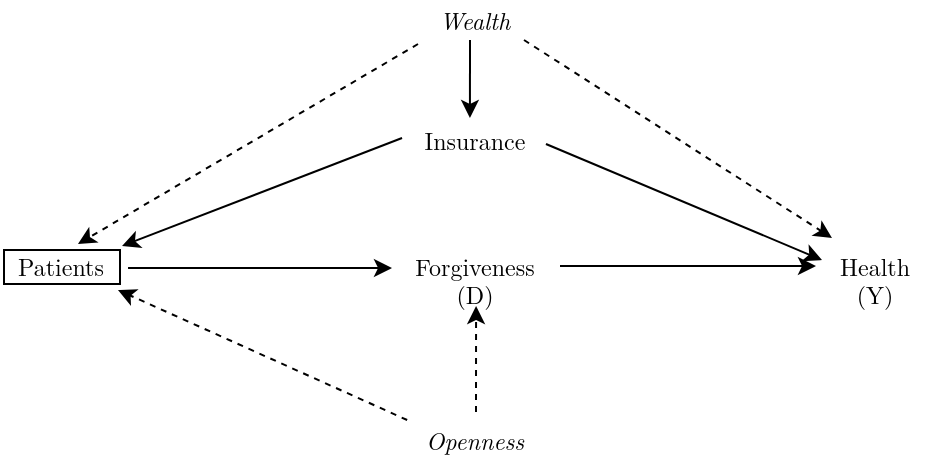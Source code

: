<mxfile version="12.2.2" type="device" pages="1"><diagram id="jvezwCUbDjOvp1U3_FaW" name="Page-1"><mxGraphModel dx="786" dy="580" grid="1" gridSize="10" guides="1" tooltips="1" connect="1" arrows="1" fold="1" page="1" pageScale="1" pageWidth="850" pageHeight="1100" math="0" shadow="0"><root><mxCell id="0"/><mxCell id="1" parent="0"/><mxCell id="wni-xVunb5u6SeUmdKpz-1" value="Patients&lt;br&gt;" style="text;html=1;resizable=0;points=[];autosize=1;align=center;verticalAlign=top;spacingTop=-4;fontFamily=Latin Modern Roman;" vertex="1" parent="1"><mxGeometry x="188" y="243" width="60" height="20" as="geometry"/></mxCell><mxCell id="wni-xVunb5u6SeUmdKpz-2" value="Forgiveness&lt;br&gt;(D)" style="text;html=1;resizable=0;points=[];autosize=1;align=center;verticalAlign=top;spacingTop=-4;fontFamily=Latin Modern Roman;" vertex="1" parent="1"><mxGeometry x="385" y="243" width="80" height="30" as="geometry"/></mxCell><mxCell id="wni-xVunb5u6SeUmdKpz-3" value="Health&lt;br&gt;(Y)" style="text;html=1;resizable=0;points=[];autosize=1;align=center;verticalAlign=top;spacingTop=-4;fontFamily=Latin Modern Roman;" vertex="1" parent="1"><mxGeometry x="600" y="243" width="50" height="30" as="geometry"/></mxCell><mxCell id="wni-xVunb5u6SeUmdKpz-4" value="&lt;i&gt;Openness&lt;/i&gt;" style="text;html=1;resizable=0;points=[];autosize=1;align=center;verticalAlign=top;spacingTop=-4;fontFamily=Latin Modern Roman;" vertex="1" parent="1"><mxGeometry x="395" y="330" width="60" height="20" as="geometry"/></mxCell><mxCell id="wni-xVunb5u6SeUmdKpz-5" value="Insurance" style="text;html=1;resizable=0;points=[];autosize=1;align=center;verticalAlign=top;spacingTop=-4;fontFamily=Latin Modern Roman;" vertex="1" parent="1"><mxGeometry x="390" y="180" width="70" height="20" as="geometry"/></mxCell><mxCell id="wni-xVunb5u6SeUmdKpz-6" value="&lt;i&gt;Wealth&lt;/i&gt;" style="text;html=1;resizable=0;points=[];autosize=1;align=center;verticalAlign=top;spacingTop=-4;fontFamily=Latin Modern Roman;" vertex="1" parent="1"><mxGeometry x="400" y="120" width="50" height="20" as="geometry"/></mxCell><mxCell id="wni-xVunb5u6SeUmdKpz-10" value="" style="endArrow=classic;html=1;exitX=1;exitY=1;exitDx=0;exitDy=0;exitPerimeter=0;entryX=0.08;entryY=-0.133;entryDx=0;entryDy=0;entryPerimeter=0;dashed=1;" edge="1" parent="1" source="wni-xVunb5u6SeUmdKpz-6" target="wni-xVunb5u6SeUmdKpz-3"><mxGeometry width="50" height="50" relative="1" as="geometry"><mxPoint x="540" y="170" as="sourcePoint"/><mxPoint x="591" y="241" as="targetPoint"/></mxGeometry></mxCell><mxCell id="wni-xVunb5u6SeUmdKpz-11" value="" style="endArrow=classic;html=1;exitX=1.014;exitY=0.6;exitDx=0;exitDy=0;exitPerimeter=0;" edge="1" parent="1" source="wni-xVunb5u6SeUmdKpz-5"><mxGeometry width="50" height="50" relative="1" as="geometry"><mxPoint x="510" y="300" as="sourcePoint"/><mxPoint x="599" y="250" as="targetPoint"/></mxGeometry></mxCell><mxCell id="wni-xVunb5u6SeUmdKpz-13" value="" style="endArrow=classic;html=1;" edge="1" parent="1"><mxGeometry width="50" height="50" relative="1" as="geometry"><mxPoint x="468" y="253" as="sourcePoint"/><mxPoint x="596" y="253" as="targetPoint"/></mxGeometry></mxCell><mxCell id="wni-xVunb5u6SeUmdKpz-14" value="" style="endArrow=classic;html=1;entryX=0.513;entryY=1;entryDx=0;entryDy=0;entryPerimeter=0;dashed=1;" edge="1" parent="1" target="wni-xVunb5u6SeUmdKpz-2"><mxGeometry width="50" height="50" relative="1" as="geometry"><mxPoint x="426" y="326" as="sourcePoint"/><mxPoint x="370" y="310" as="targetPoint"/></mxGeometry></mxCell><mxCell id="wni-xVunb5u6SeUmdKpz-15" value="" style="endArrow=classic;html=1;entryX=0.983;entryY=1.1;entryDx=0;entryDy=0;entryPerimeter=0;exitX=-0.057;exitY=0;exitDx=0;exitDy=0;exitPerimeter=0;dashed=1;" edge="1" parent="1" source="wni-xVunb5u6SeUmdKpz-4" target="wni-xVunb5u6SeUmdKpz-1"><mxGeometry width="50" height="50" relative="1" as="geometry"><mxPoint x="300" y="360" as="sourcePoint"/><mxPoint x="350" y="310" as="targetPoint"/></mxGeometry></mxCell><mxCell id="wni-xVunb5u6SeUmdKpz-16" value="" style="endArrow=classic;html=1;exitX=1.067;exitY=0.55;exitDx=0;exitDy=0;exitPerimeter=0;" edge="1" parent="1" source="wni-xVunb5u6SeUmdKpz-1"><mxGeometry width="50" height="50" relative="1" as="geometry"><mxPoint x="310" y="290" as="sourcePoint"/><mxPoint x="384" y="254" as="targetPoint"/></mxGeometry></mxCell><mxCell id="wni-xVunb5u6SeUmdKpz-17" value="" style="endArrow=classic;html=1;entryX=0.65;entryY=-0.05;entryDx=0;entryDy=0;entryPerimeter=0;exitX=-0.06;exitY=1.1;exitDx=0;exitDy=0;exitPerimeter=0;dashed=1;" edge="1" parent="1" source="wni-xVunb5u6SeUmdKpz-6" target="wni-xVunb5u6SeUmdKpz-1"><mxGeometry width="50" height="50" relative="1" as="geometry"><mxPoint x="290" y="205" as="sourcePoint"/><mxPoint x="340" y="155" as="targetPoint"/></mxGeometry></mxCell><mxCell id="wni-xVunb5u6SeUmdKpz-18" value="" style="endArrow=classic;html=1;entryX=1.017;entryY=0;entryDx=0;entryDy=0;entryPerimeter=0;exitX=-0.014;exitY=0.45;exitDx=0;exitDy=0;exitPerimeter=0;" edge="1" parent="1" source="wni-xVunb5u6SeUmdKpz-5" target="wni-xVunb5u6SeUmdKpz-1"><mxGeometry width="50" height="50" relative="1" as="geometry"><mxPoint x="340" y="250" as="sourcePoint"/><mxPoint x="390" y="200" as="targetPoint"/></mxGeometry></mxCell><mxCell id="wni-xVunb5u6SeUmdKpz-19" value="" style="endArrow=classic;html=1;entryX=0.471;entryY=-0.05;entryDx=0;entryDy=0;entryPerimeter=0;" edge="1" parent="1" target="wni-xVunb5u6SeUmdKpz-5"><mxGeometry width="50" height="50" relative="1" as="geometry"><mxPoint x="423" y="140" as="sourcePoint"/><mxPoint x="440" y="190" as="targetPoint"/></mxGeometry></mxCell><mxCell id="wni-xVunb5u6SeUmdKpz-20" value="" style="rounded=0;whiteSpace=wrap;html=1;fontFamily=Latin Modern Roman;align=center;fillColor=none;" vertex="1" parent="1"><mxGeometry x="190" y="245" width="58" height="17" as="geometry"/></mxCell></root></mxGraphModel></diagram></mxfile>